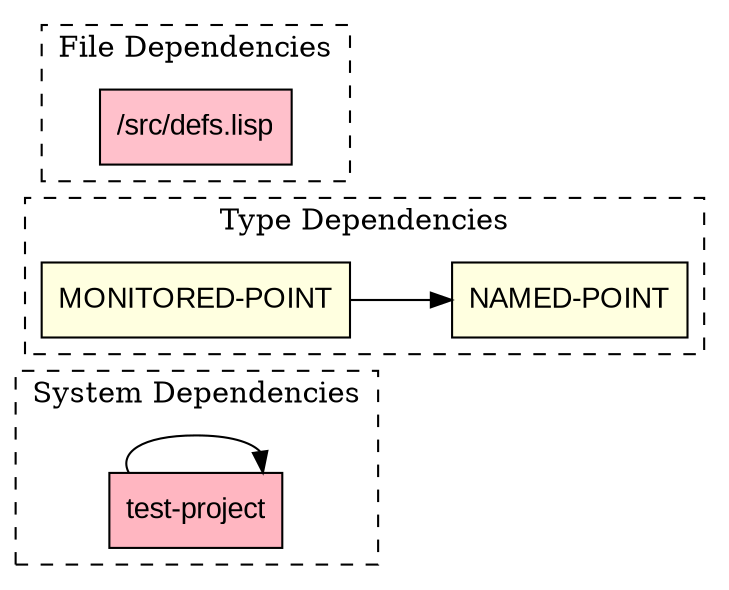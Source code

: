 digraph Dependencies {
  rankdir=LR;
  compound=true;
  node [shape=box, fontname="Arial"];
  edge [fontname="Arial"];
  subgraph cluster_systems {
    label="System Dependencies";
    style=dashed;
    node [style=filled,fillcolor=lightpink];
    "sys_test_project" [label="test-project"];
    "sys_test_project" -> "sys_test_project";
  }

  subgraph cluster_packages {
    label="Package Dependencies";
    style=dashed;
    node [style=filled,fillcolor=lightgrey];
  }

  subgraph cluster_types {
    label="Type Dependencies";
    style=dashed;
    node [style=filled,fillcolor=lightyellow];
    "type_named_point" [label="NAMED-POINT"];
    "type_monitored_point" [label="MONITORED-POINT"];
    "type_named_point" [label="NAMED-POINT"];
    "type_monitored_point" -> "type_named_point";
  }

  subgraph cluster_files {
    label="File Dependencies";
    style=dashed;
    node [style=filled,fillcolor=lightblue];
    "defs_lisp" [label="/src/defs.lisp",fillcolor=pink];
  }
}
